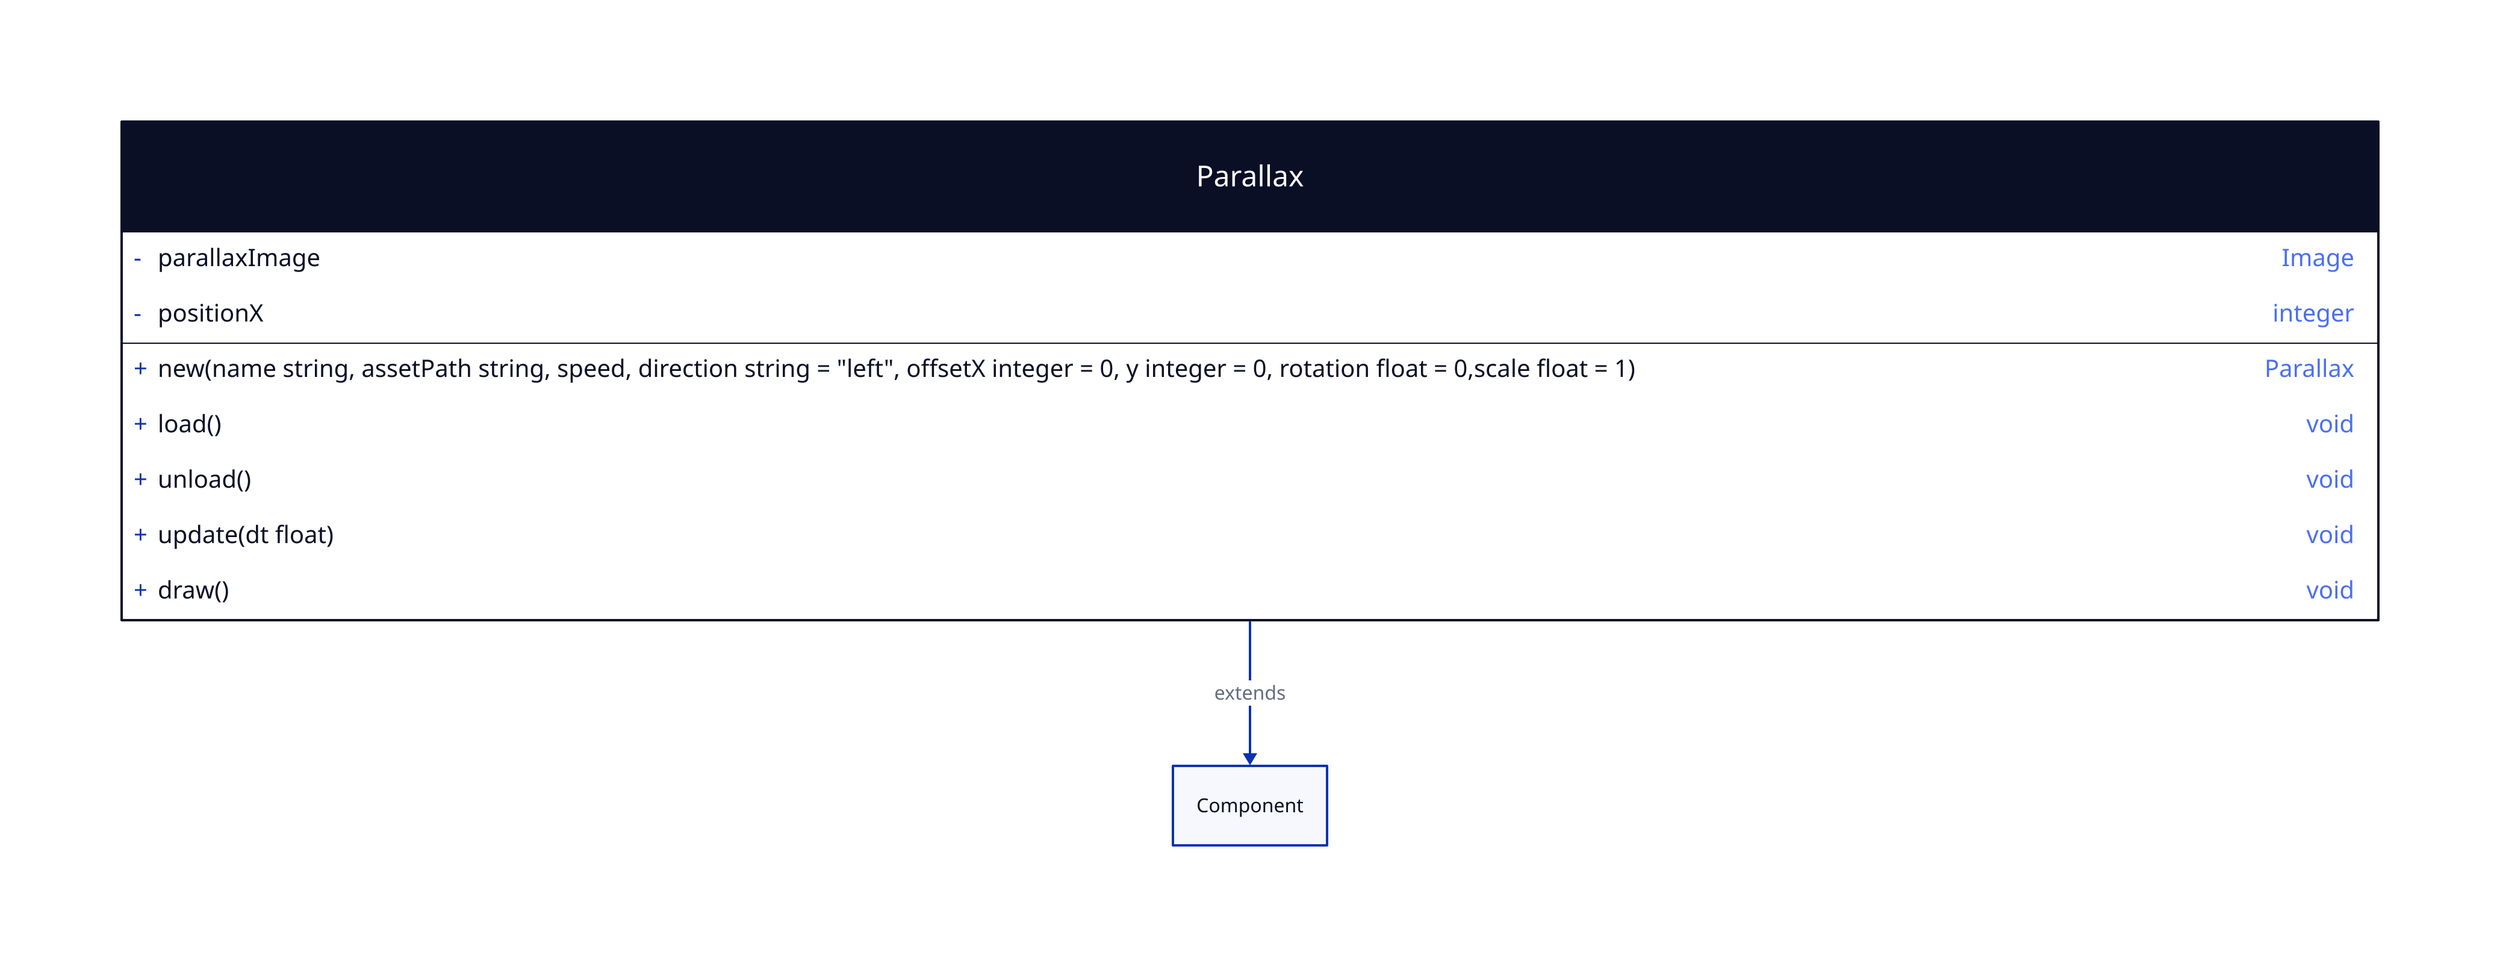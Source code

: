 Parallax: {
  shape: class

  +new(name string, assetPath string, speed, direction string = "left", offsetX integer = 0, y integer = 0, rotation float = 0,scale float = 1): Parallax

  -parallaxImage: Image
  -positionX: integer

  +load(): void
  +unload(): void
  +update(dt float): void
  +draw(): void
}

Parallax -> Component: extends
